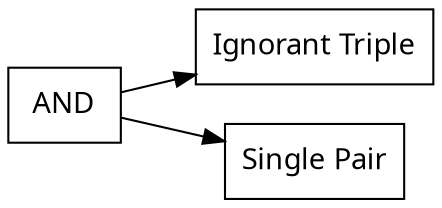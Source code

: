 digraph {
node [shape=record];
node [fontname=Sans];charset="UTF-8" splines=true splines=spline rankdir =LR
1444[label="AND"];
1444->1239;
1444->1121;
1239[label="Ignorant Triple"];
1121[label="Single Pair"];
}
